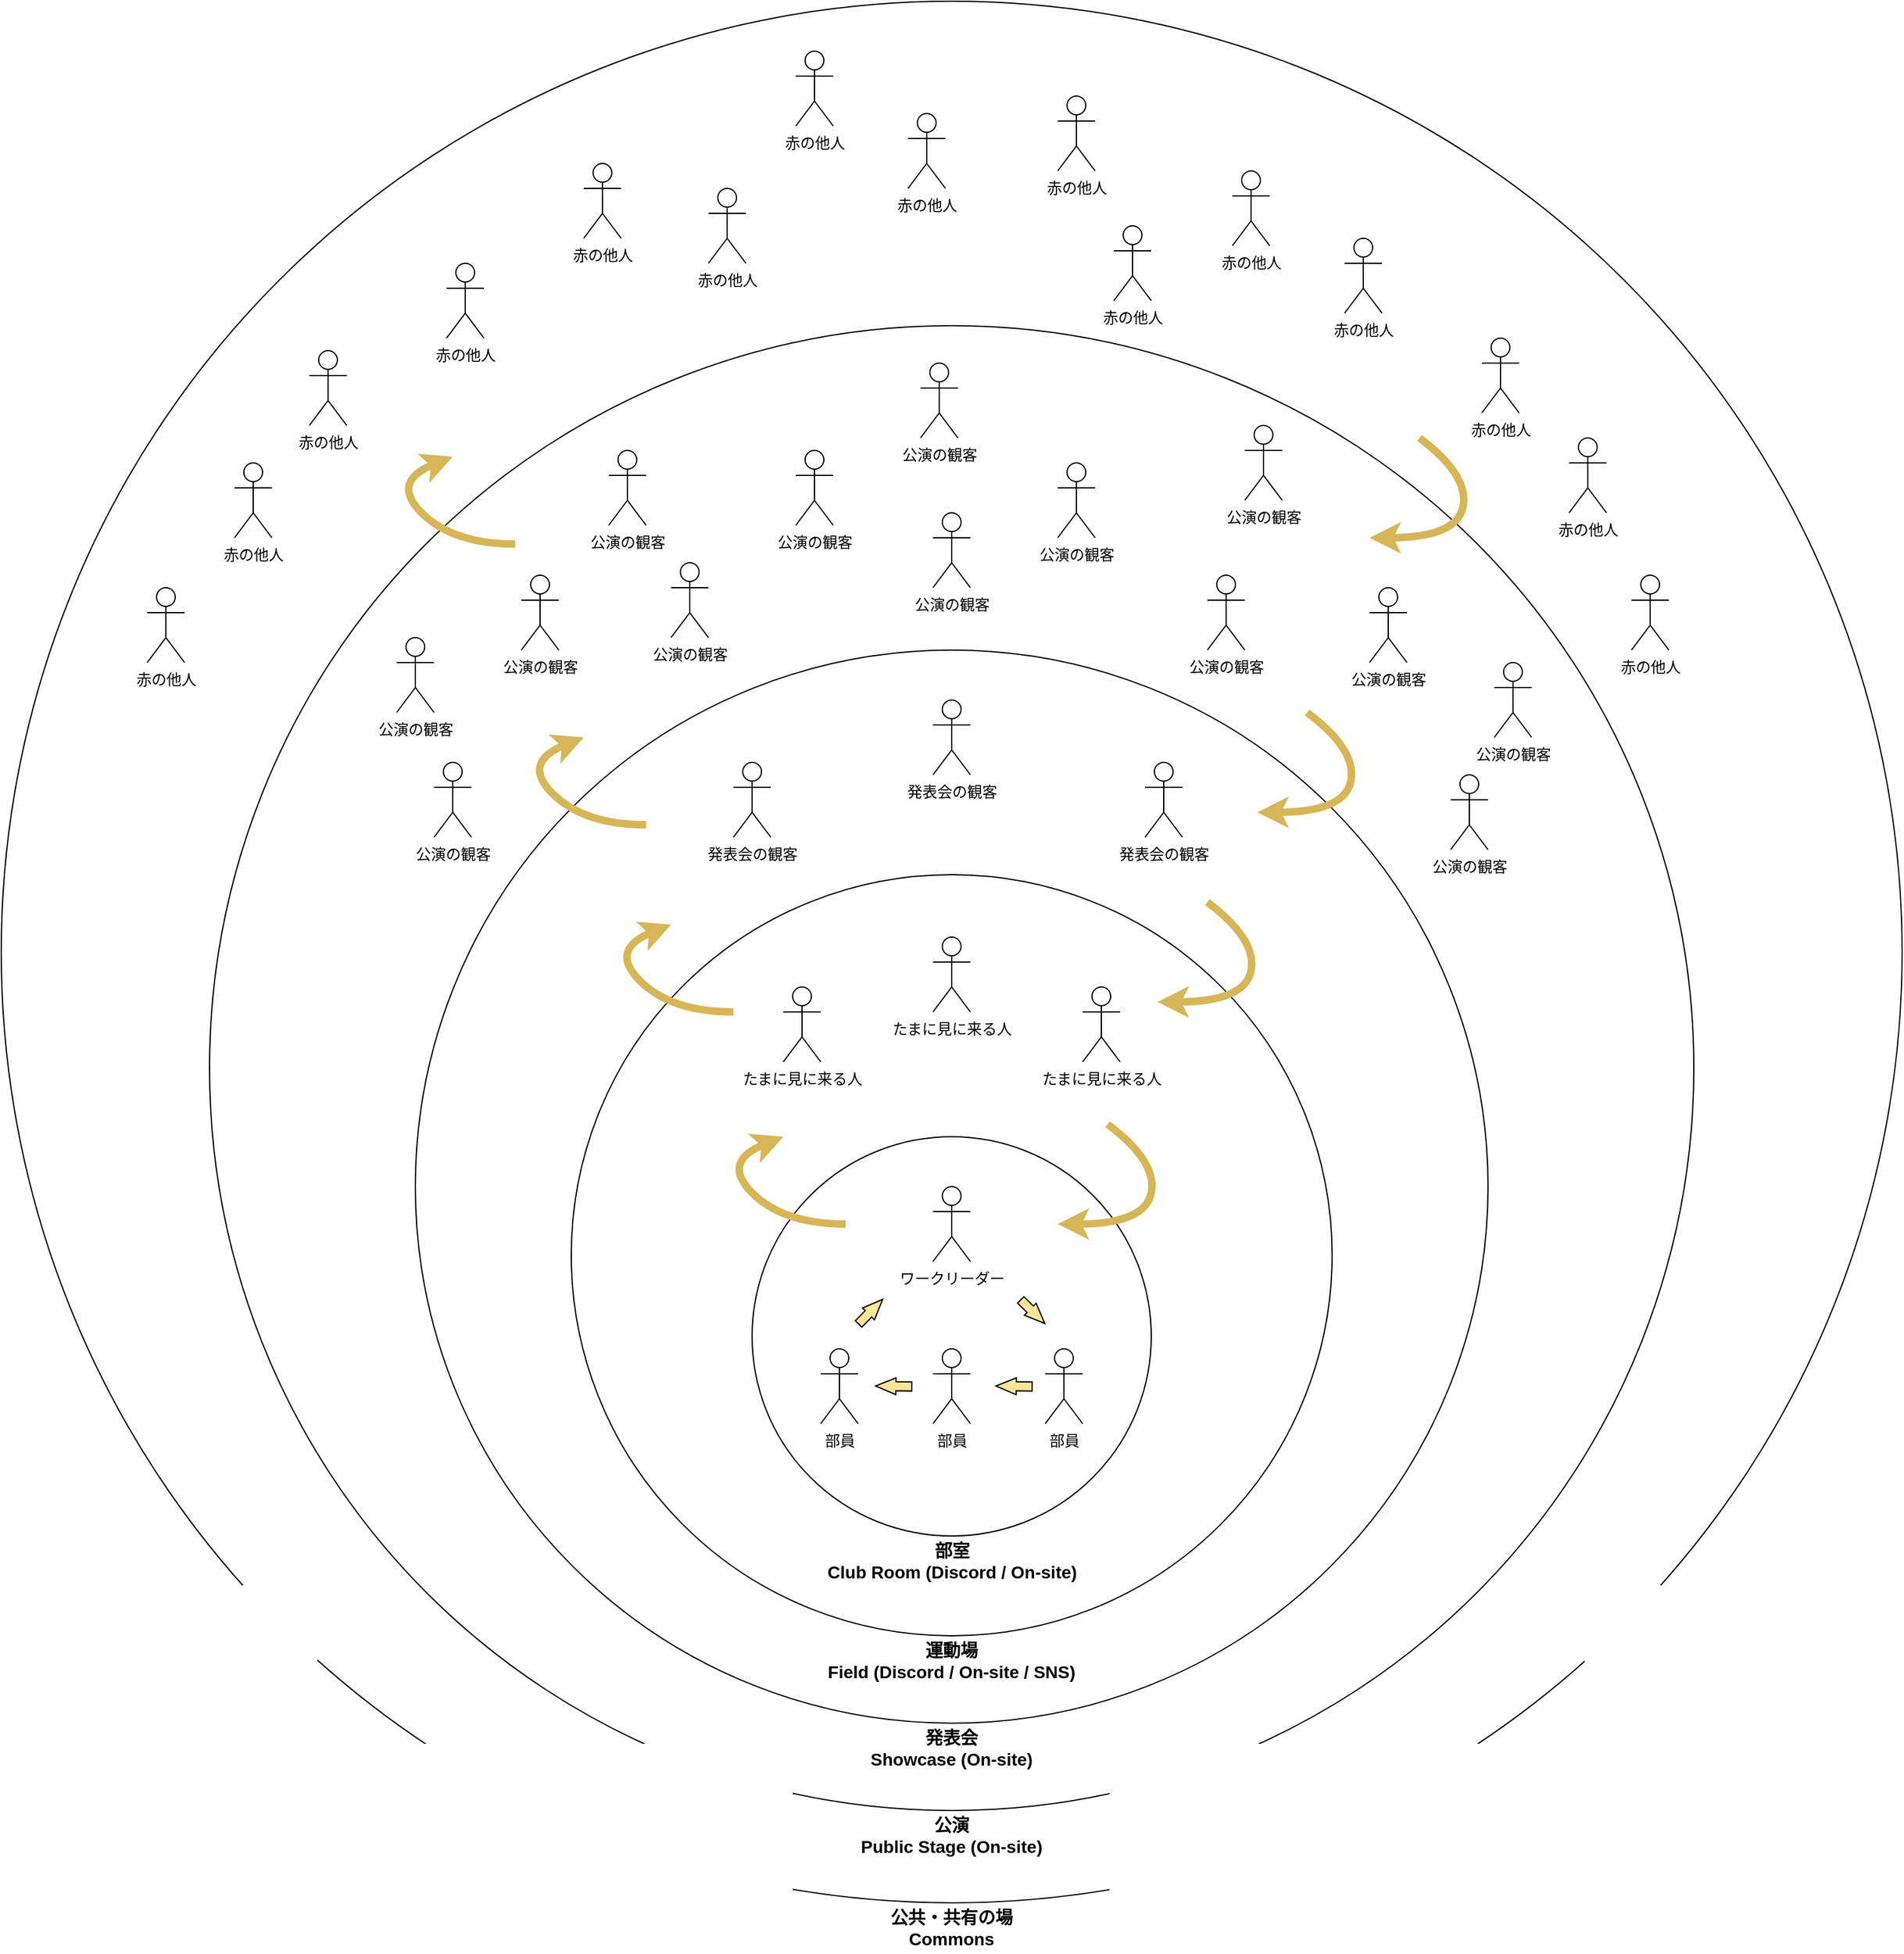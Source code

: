 <mxfile version="26.1.1">
  <diagram name="ver0.1" id="Pc_uCi_k4K4AXSEXuX1n">
    <mxGraphModel grid="1" page="1" gridSize="10" guides="1" tooltips="1" connect="1" arrows="1" fold="1" pageScale="1" pageWidth="827" pageHeight="1169" math="0" shadow="0">
      <root>
        <mxCell id="0" />
        <mxCell id="1" parent="0" />
        <mxCell id="pPu6R8bAcyK3sgMu2mBe-1" value="" style="group;movable=1;resizable=1;rotatable=1;deletable=1;editable=1;locked=0;connectable=1;" connectable="0" vertex="1" parent="1">
          <mxGeometry x="-317" y="-720" width="1524" height="1564" as="geometry" />
        </mxCell>
        <mxCell id="pPu6R8bAcyK3sgMu2mBe-2" value="" style="ellipse;whiteSpace=wrap;html=1;aspect=fixed;movable=1;resizable=1;rotatable=1;deletable=1;editable=1;locked=0;connectable=1;" vertex="1" parent="pPu6R8bAcyK3sgMu2mBe-1">
          <mxGeometry width="1524" height="1524" as="geometry" />
        </mxCell>
        <mxCell id="pPu6R8bAcyK3sgMu2mBe-3" value="" style="ellipse;whiteSpace=wrap;html=1;aspect=fixed;movable=1;resizable=1;rotatable=1;deletable=1;editable=1;locked=0;connectable=1;" vertex="1" parent="pPu6R8bAcyK3sgMu2mBe-1">
          <mxGeometry x="167" y="260" width="1190" height="1190" as="geometry" />
        </mxCell>
        <mxCell id="pPu6R8bAcyK3sgMu2mBe-4" value="" style="ellipse;whiteSpace=wrap;html=1;aspect=fixed;movable=1;resizable=1;rotatable=1;deletable=1;editable=1;locked=0;connectable=1;" vertex="1" parent="pPu6R8bAcyK3sgMu2mBe-1">
          <mxGeometry x="332" y="520" width="860" height="860" as="geometry" />
        </mxCell>
        <mxCell id="pPu6R8bAcyK3sgMu2mBe-5" value="" style="ellipse;whiteSpace=wrap;html=1;aspect=fixed;movable=1;resizable=1;rotatable=1;deletable=1;editable=1;locked=0;connectable=1;" vertex="1" parent="pPu6R8bAcyK3sgMu2mBe-1">
          <mxGeometry x="457" y="700" width="610" height="610" as="geometry" />
        </mxCell>
        <mxCell id="pPu6R8bAcyK3sgMu2mBe-6" value="" style="group;movable=1;resizable=1;rotatable=1;deletable=1;editable=1;locked=0;connectable=1;" connectable="0" vertex="1" parent="pPu6R8bAcyK3sgMu2mBe-1">
          <mxGeometry x="602" y="910" width="320" height="372" as="geometry" />
        </mxCell>
        <mxCell id="pPu6R8bAcyK3sgMu2mBe-7" value="" style="group;movable=1;resizable=1;rotatable=1;deletable=1;editable=1;locked=0;connectable=1;" connectable="0" vertex="1" parent="pPu6R8bAcyK3sgMu2mBe-6">
          <mxGeometry width="320" height="320" as="geometry" />
        </mxCell>
        <mxCell id="pPu6R8bAcyK3sgMu2mBe-8" value="" style="ellipse;whiteSpace=wrap;html=1;aspect=fixed;movable=1;resizable=1;rotatable=1;deletable=1;editable=1;locked=0;connectable=1;" vertex="1" parent="pPu6R8bAcyK3sgMu2mBe-7">
          <mxGeometry width="320" height="320" as="geometry" />
        </mxCell>
        <mxCell id="pPu6R8bAcyK3sgMu2mBe-9" value="部員" style="shape=umlActor;verticalLabelPosition=bottom;verticalAlign=top;html=1;outlineConnect=0;movable=1;resizable=1;rotatable=1;deletable=1;editable=1;locked=0;connectable=1;" vertex="1" parent="pPu6R8bAcyK3sgMu2mBe-7">
          <mxGeometry x="55" y="170" width="30" height="60" as="geometry" />
        </mxCell>
        <mxCell id="pPu6R8bAcyK3sgMu2mBe-10" value="部員" style="shape=umlActor;verticalLabelPosition=bottom;verticalAlign=top;html=1;outlineConnect=0;movable=1;resizable=1;rotatable=1;deletable=1;editable=1;locked=0;connectable=1;" vertex="1" parent="pPu6R8bAcyK3sgMu2mBe-7">
          <mxGeometry x="145" y="170" width="30" height="60" as="geometry" />
        </mxCell>
        <mxCell id="pPu6R8bAcyK3sgMu2mBe-11" value="ワークリーダー" style="shape=umlActor;verticalLabelPosition=bottom;verticalAlign=top;html=1;outlineConnect=0;movable=1;resizable=1;rotatable=1;deletable=1;editable=1;locked=0;connectable=1;" vertex="1" parent="pPu6R8bAcyK3sgMu2mBe-7">
          <mxGeometry x="145" y="40" width="30" height="60" as="geometry" />
        </mxCell>
        <mxCell id="pPu6R8bAcyK3sgMu2mBe-12" value="部員" style="shape=umlActor;verticalLabelPosition=bottom;verticalAlign=top;html=1;outlineConnect=0;movable=1;resizable=1;rotatable=1;deletable=1;editable=1;locked=0;connectable=1;" vertex="1" parent="pPu6R8bAcyK3sgMu2mBe-7">
          <mxGeometry x="235" y="170" width="30" height="60" as="geometry" />
        </mxCell>
        <mxCell id="pPu6R8bAcyK3sgMu2mBe-13" value="" style="shape=flexArrow;endArrow=classic;html=1;rounded=0;fillColor=#FFE599;width=7.273;endSize=5.091;endWidth=5.197;movable=1;resizable=1;rotatable=1;deletable=1;editable=1;locked=0;connectable=1;" edge="1" parent="pPu6R8bAcyK3sgMu2mBe-7">
          <mxGeometry width="50" height="50" relative="1" as="geometry">
            <mxPoint x="225" y="200.21" as="sourcePoint" />
            <mxPoint x="195" y="199.78" as="targetPoint" />
          </mxGeometry>
        </mxCell>
        <mxCell id="pPu6R8bAcyK3sgMu2mBe-14" value="" style="shape=flexArrow;endArrow=classic;html=1;rounded=0;fillColor=#FFE599;width=7.273;endSize=5.091;endWidth=5.197;movable=1;resizable=1;rotatable=1;deletable=1;editable=1;locked=0;connectable=1;" edge="1" parent="pPu6R8bAcyK3sgMu2mBe-7">
          <mxGeometry width="50" height="50" relative="1" as="geometry">
            <mxPoint x="128.5" y="200.18" as="sourcePoint" />
            <mxPoint x="98.5" y="199.75" as="targetPoint" />
          </mxGeometry>
        </mxCell>
        <mxCell id="pPu6R8bAcyK3sgMu2mBe-15" value="" style="shape=flexArrow;endArrow=classic;html=1;rounded=0;fillColor=#FFE599;width=7.273;endSize=5.091;endWidth=5.197;movable=1;resizable=1;rotatable=1;deletable=1;editable=1;locked=0;connectable=1;" edge="1" parent="pPu6R8bAcyK3sgMu2mBe-7">
          <mxGeometry width="50" height="50" relative="1" as="geometry">
            <mxPoint x="85" y="150.43" as="sourcePoint" />
            <mxPoint x="105" y="130" as="targetPoint" />
          </mxGeometry>
        </mxCell>
        <mxCell id="pPu6R8bAcyK3sgMu2mBe-16" value="" style="shape=flexArrow;endArrow=classic;html=1;rounded=0;fillColor=#FFE599;width=7.273;endSize=5.091;endWidth=5.197;movable=1;resizable=1;rotatable=1;deletable=1;editable=1;locked=0;connectable=1;" edge="1" parent="pPu6R8bAcyK3sgMu2mBe-7">
          <mxGeometry width="50" height="50" relative="1" as="geometry">
            <mxPoint x="215" y="130.43" as="sourcePoint" />
            <mxPoint x="235" y="150" as="targetPoint" />
          </mxGeometry>
        </mxCell>
        <mxCell id="pPu6R8bAcyK3sgMu2mBe-17" value="&lt;span style=&quot;font-size: 14px;&quot;&gt;&lt;b&gt;部室&lt;br&gt;Club Room (Discord / On-site)&lt;/b&gt;&lt;/span&gt;" style="text;html=1;align=center;verticalAlign=middle;whiteSpace=wrap;rounded=0;movable=1;resizable=1;rotatable=1;deletable=1;editable=1;locked=0;connectable=1;" vertex="1" parent="pPu6R8bAcyK3sgMu2mBe-6">
          <mxGeometry x="50.63" y="320" width="218.75" height="40" as="geometry" />
        </mxCell>
        <mxCell id="pPu6R8bAcyK3sgMu2mBe-18" value="たまに見に来る人" style="shape=umlActor;verticalLabelPosition=bottom;verticalAlign=top;html=1;outlineConnect=0;movable=1;resizable=1;rotatable=1;deletable=1;editable=1;locked=0;connectable=1;" vertex="1" parent="pPu6R8bAcyK3sgMu2mBe-1">
          <mxGeometry x="747" y="750" width="30" height="60" as="geometry" />
        </mxCell>
        <mxCell id="pPu6R8bAcyK3sgMu2mBe-19" value="たまに見に来る人" style="shape=umlActor;verticalLabelPosition=bottom;verticalAlign=top;html=1;outlineConnect=0;movable=1;resizable=1;rotatable=1;deletable=1;editable=1;locked=0;connectable=1;" vertex="1" parent="pPu6R8bAcyK3sgMu2mBe-1">
          <mxGeometry x="627" y="790" width="30" height="60" as="geometry" />
        </mxCell>
        <mxCell id="pPu6R8bAcyK3sgMu2mBe-20" value="たまに見に来る人" style="shape=umlActor;verticalLabelPosition=bottom;verticalAlign=top;html=1;outlineConnect=0;movable=1;resizable=1;rotatable=1;deletable=1;editable=1;locked=0;connectable=1;" vertex="1" parent="pPu6R8bAcyK3sgMu2mBe-1">
          <mxGeometry x="867" y="790" width="30" height="60" as="geometry" />
        </mxCell>
        <mxCell id="pPu6R8bAcyK3sgMu2mBe-21" value="" style="curved=1;endArrow=classic;html=1;rounded=0;fillColor=#fff2cc;strokeColor=#d6b656;strokeWidth=6;movable=1;resizable=1;rotatable=1;deletable=1;editable=1;locked=0;connectable=1;" edge="1" parent="pPu6R8bAcyK3sgMu2mBe-1">
          <mxGeometry width="50" height="50" relative="1" as="geometry">
            <mxPoint x="677" y="980" as="sourcePoint" />
            <mxPoint x="627" y="910" as="targetPoint" />
            <Array as="points">
              <mxPoint x="627" y="980" />
              <mxPoint x="577" y="930" />
            </Array>
          </mxGeometry>
        </mxCell>
        <mxCell id="pPu6R8bAcyK3sgMu2mBe-22" value="" style="curved=1;endArrow=classic;html=1;rounded=0;strokeColor=#d6b656;strokeWidth=6;fillColor=#fff2cc;movable=1;resizable=1;rotatable=1;deletable=1;editable=1;locked=0;connectable=1;" edge="1" parent="pPu6R8bAcyK3sgMu2mBe-1">
          <mxGeometry width="50" height="50" relative="1" as="geometry">
            <mxPoint x="887" y="900" as="sourcePoint" />
            <mxPoint x="847" y="980" as="targetPoint" />
            <Array as="points">
              <mxPoint x="927" y="930" />
              <mxPoint x="917" y="980" />
            </Array>
          </mxGeometry>
        </mxCell>
        <mxCell id="pPu6R8bAcyK3sgMu2mBe-23" value="&lt;span style=&quot;font-size: 14px;&quot;&gt;&lt;b&gt;運動場&lt;/b&gt;&lt;/span&gt;&lt;br&gt;&lt;span style=&quot;font-size: 14px;&quot;&gt;&lt;b&gt;Field&lt;/b&gt;&lt;/span&gt;&lt;b style=&quot;font-size: 14px;&quot;&gt;&amp;nbsp;(Discord / On-site&lt;/b&gt;&lt;b style=&quot;font-size: 14px;&quot;&gt;&amp;nbsp;/ SNS&lt;/b&gt;&lt;b style=&quot;font-size: 14px;&quot;&gt;)&lt;/b&gt;" style="text;html=1;align=center;verticalAlign=middle;whiteSpace=wrap;rounded=0;movable=1;resizable=1;rotatable=1;deletable=1;editable=1;locked=0;connectable=1;" vertex="1" parent="pPu6R8bAcyK3sgMu2mBe-1">
          <mxGeometry x="661.06" y="1310" width="201.87" height="40" as="geometry" />
        </mxCell>
        <mxCell id="pPu6R8bAcyK3sgMu2mBe-24" value="発表会の観客" style="shape=umlActor;verticalLabelPosition=bottom;verticalAlign=top;html=1;outlineConnect=0;movable=1;resizable=1;rotatable=1;deletable=1;editable=1;locked=0;connectable=1;" vertex="1" parent="pPu6R8bAcyK3sgMu2mBe-1">
          <mxGeometry x="587" y="610" width="30" height="60" as="geometry" />
        </mxCell>
        <mxCell id="pPu6R8bAcyK3sgMu2mBe-25" value="発表会の観客" style="shape=umlActor;verticalLabelPosition=bottom;verticalAlign=top;html=1;outlineConnect=0;movable=1;resizable=1;rotatable=1;deletable=1;editable=1;locked=0;connectable=1;" vertex="1" parent="pPu6R8bAcyK3sgMu2mBe-1">
          <mxGeometry x="747" y="560" width="30" height="60" as="geometry" />
        </mxCell>
        <mxCell id="pPu6R8bAcyK3sgMu2mBe-26" value="発表会の観客" style="shape=umlActor;verticalLabelPosition=bottom;verticalAlign=top;html=1;outlineConnect=0;movable=1;resizable=1;rotatable=1;deletable=1;editable=1;locked=0;connectable=1;" vertex="1" parent="pPu6R8bAcyK3sgMu2mBe-1">
          <mxGeometry x="917" y="610" width="30" height="60" as="geometry" />
        </mxCell>
        <mxCell id="pPu6R8bAcyK3sgMu2mBe-27" value="" style="curved=1;endArrow=classic;html=1;rounded=0;fillColor=#fff2cc;strokeColor=#d6b656;strokeWidth=6;movable=1;resizable=1;rotatable=1;deletable=1;editable=1;locked=0;connectable=1;" edge="1" parent="pPu6R8bAcyK3sgMu2mBe-1">
          <mxGeometry width="50" height="50" relative="1" as="geometry">
            <mxPoint x="587" y="810" as="sourcePoint" />
            <mxPoint x="537" y="740" as="targetPoint" />
            <Array as="points">
              <mxPoint x="537" y="810" />
              <mxPoint x="487" y="760" />
            </Array>
          </mxGeometry>
        </mxCell>
        <mxCell id="pPu6R8bAcyK3sgMu2mBe-28" value="" style="curved=1;endArrow=classic;html=1;rounded=0;strokeColor=#d6b656;strokeWidth=6;fillColor=#fff2cc;movable=1;resizable=1;rotatable=1;deletable=1;editable=1;locked=0;connectable=1;" edge="1" parent="pPu6R8bAcyK3sgMu2mBe-1">
          <mxGeometry width="50" height="50" relative="1" as="geometry">
            <mxPoint x="967" y="722" as="sourcePoint" />
            <mxPoint x="927" y="802" as="targetPoint" />
            <Array as="points">
              <mxPoint x="1007" y="752" />
              <mxPoint x="997" y="802" />
            </Array>
          </mxGeometry>
        </mxCell>
        <mxCell id="pPu6R8bAcyK3sgMu2mBe-29" value="&lt;span style=&quot;font-size: 14px;&quot;&gt;&lt;b&gt;発表会&lt;/b&gt;&lt;/span&gt;&lt;br&gt;&lt;span style=&quot;font-size: 14px;&quot;&gt;&lt;b&gt;Showcase&lt;/b&gt;&lt;/span&gt;&lt;b style=&quot;font-size: 14px;&quot;&gt;&amp;nbsp;(On-site&lt;/b&gt;&lt;b style=&quot;font-size: 14px;&quot;&gt;)&lt;/b&gt;" style="text;html=1;align=center;verticalAlign=middle;whiteSpace=wrap;rounded=0;movable=1;resizable=1;rotatable=1;deletable=1;editable=1;locked=0;connectable=1;" vertex="1" parent="pPu6R8bAcyK3sgMu2mBe-1">
          <mxGeometry x="661.06" y="1380" width="201.87" height="40" as="geometry" />
        </mxCell>
        <mxCell id="pPu6R8bAcyK3sgMu2mBe-30" value="公演の観客" style="shape=umlActor;verticalLabelPosition=bottom;verticalAlign=top;html=1;outlineConnect=0;movable=1;resizable=1;rotatable=1;deletable=1;editable=1;locked=0;connectable=1;" vertex="1" parent="pPu6R8bAcyK3sgMu2mBe-1">
          <mxGeometry x="537" y="450" width="30" height="60" as="geometry" />
        </mxCell>
        <mxCell id="pPu6R8bAcyK3sgMu2mBe-31" value="公演の観客" style="shape=umlActor;verticalLabelPosition=bottom;verticalAlign=top;html=1;outlineConnect=0;movable=1;resizable=1;rotatable=1;deletable=1;editable=1;locked=0;connectable=1;" vertex="1" parent="pPu6R8bAcyK3sgMu2mBe-1">
          <mxGeometry x="637" y="360" width="30" height="60" as="geometry" />
        </mxCell>
        <mxCell id="pPu6R8bAcyK3sgMu2mBe-32" value="公演の観客" style="shape=umlActor;verticalLabelPosition=bottom;verticalAlign=top;html=1;outlineConnect=0;movable=1;resizable=1;rotatable=1;deletable=1;editable=1;locked=0;connectable=1;" vertex="1" parent="pPu6R8bAcyK3sgMu2mBe-1">
          <mxGeometry x="487" y="360" width="30" height="60" as="geometry" />
        </mxCell>
        <mxCell id="pPu6R8bAcyK3sgMu2mBe-33" value="公演の観客" style="shape=umlActor;verticalLabelPosition=bottom;verticalAlign=top;html=1;outlineConnect=0;movable=1;resizable=1;rotatable=1;deletable=1;editable=1;locked=0;connectable=1;" vertex="1" parent="pPu6R8bAcyK3sgMu2mBe-1">
          <mxGeometry x="997" y="340" width="30" height="60" as="geometry" />
        </mxCell>
        <mxCell id="pPu6R8bAcyK3sgMu2mBe-34" value="公演の観客" style="shape=umlActor;verticalLabelPosition=bottom;verticalAlign=top;html=1;outlineConnect=0;movable=1;resizable=1;rotatable=1;deletable=1;editable=1;locked=0;connectable=1;" vertex="1" parent="pPu6R8bAcyK3sgMu2mBe-1">
          <mxGeometry x="967" y="460" width="30" height="60" as="geometry" />
        </mxCell>
        <mxCell id="pPu6R8bAcyK3sgMu2mBe-35" value="公演の観客" style="shape=umlActor;verticalLabelPosition=bottom;verticalAlign=top;html=1;outlineConnect=0;movable=1;resizable=1;rotatable=1;deletable=1;editable=1;locked=0;connectable=1;" vertex="1" parent="pPu6R8bAcyK3sgMu2mBe-1">
          <mxGeometry x="747" y="410" width="30" height="60" as="geometry" />
        </mxCell>
        <mxCell id="pPu6R8bAcyK3sgMu2mBe-36" value="公演の観客" style="shape=umlActor;verticalLabelPosition=bottom;verticalAlign=top;html=1;outlineConnect=0;movable=1;resizable=1;rotatable=1;deletable=1;editable=1;locked=0;connectable=1;" vertex="1" parent="pPu6R8bAcyK3sgMu2mBe-1">
          <mxGeometry x="847" y="370" width="30" height="60" as="geometry" />
        </mxCell>
        <mxCell id="pPu6R8bAcyK3sgMu2mBe-37" value="公演の観客" style="shape=umlActor;verticalLabelPosition=bottom;verticalAlign=top;html=1;outlineConnect=0;movable=1;resizable=1;rotatable=1;deletable=1;editable=1;locked=0;connectable=1;" vertex="1" parent="pPu6R8bAcyK3sgMu2mBe-1">
          <mxGeometry x="417" y="460" width="30" height="60" as="geometry" />
        </mxCell>
        <mxCell id="pPu6R8bAcyK3sgMu2mBe-38" value="公演の観客" style="shape=umlActor;verticalLabelPosition=bottom;verticalAlign=top;html=1;outlineConnect=0;movable=1;resizable=1;rotatable=1;deletable=1;editable=1;locked=0;connectable=1;" vertex="1" parent="pPu6R8bAcyK3sgMu2mBe-1">
          <mxGeometry x="1097" y="470" width="30" height="60" as="geometry" />
        </mxCell>
        <mxCell id="pPu6R8bAcyK3sgMu2mBe-39" value="公演の観客" style="shape=umlActor;verticalLabelPosition=bottom;verticalAlign=top;html=1;outlineConnect=0;movable=1;resizable=1;rotatable=1;deletable=1;editable=1;locked=0;connectable=1;" vertex="1" parent="pPu6R8bAcyK3sgMu2mBe-1">
          <mxGeometry x="737" y="290" width="30" height="60" as="geometry" />
        </mxCell>
        <mxCell id="pPu6R8bAcyK3sgMu2mBe-40" value="公演の観客" style="shape=umlActor;verticalLabelPosition=bottom;verticalAlign=top;html=1;outlineConnect=0;movable=1;resizable=1;rotatable=1;deletable=1;editable=1;locked=0;connectable=1;" vertex="1" parent="pPu6R8bAcyK3sgMu2mBe-1">
          <mxGeometry x="1162" y="620" width="30" height="60" as="geometry" />
        </mxCell>
        <mxCell id="pPu6R8bAcyK3sgMu2mBe-41" value="公演の観客" style="shape=umlActor;verticalLabelPosition=bottom;verticalAlign=top;html=1;outlineConnect=0;movable=1;resizable=1;rotatable=1;deletable=1;editable=1;locked=0;connectable=1;" vertex="1" parent="pPu6R8bAcyK3sgMu2mBe-1">
          <mxGeometry x="317" y="510" width="30" height="60" as="geometry" />
        </mxCell>
        <mxCell id="pPu6R8bAcyK3sgMu2mBe-42" value="公演の観客" style="shape=umlActor;verticalLabelPosition=bottom;verticalAlign=top;html=1;outlineConnect=0;movable=1;resizable=1;rotatable=1;deletable=1;editable=1;locked=0;connectable=1;" vertex="1" parent="pPu6R8bAcyK3sgMu2mBe-1">
          <mxGeometry x="347" y="610" width="30" height="60" as="geometry" />
        </mxCell>
        <mxCell id="pPu6R8bAcyK3sgMu2mBe-43" value="公演の観客" style="shape=umlActor;verticalLabelPosition=bottom;verticalAlign=top;html=1;outlineConnect=0;movable=1;resizable=1;rotatable=1;deletable=1;editable=1;locked=0;connectable=1;" vertex="1" parent="pPu6R8bAcyK3sgMu2mBe-1">
          <mxGeometry x="1197" y="530" width="30" height="60" as="geometry" />
        </mxCell>
        <mxCell id="pPu6R8bAcyK3sgMu2mBe-44" value="" style="curved=1;endArrow=classic;html=1;rounded=0;fillColor=#fff2cc;strokeColor=#d6b656;strokeWidth=6;movable=1;resizable=1;rotatable=1;deletable=1;editable=1;locked=0;connectable=1;" edge="1" parent="pPu6R8bAcyK3sgMu2mBe-1">
          <mxGeometry width="50" height="50" relative="1" as="geometry">
            <mxPoint x="517" y="660" as="sourcePoint" />
            <mxPoint x="467" y="590" as="targetPoint" />
            <Array as="points">
              <mxPoint x="467" y="660" />
              <mxPoint x="417" y="610" />
            </Array>
          </mxGeometry>
        </mxCell>
        <mxCell id="pPu6R8bAcyK3sgMu2mBe-45" value="" style="curved=1;endArrow=classic;html=1;rounded=0;strokeColor=#d6b656;strokeWidth=6;fillColor=#fff2cc;movable=1;resizable=1;rotatable=1;deletable=1;editable=1;locked=0;connectable=1;" edge="1" parent="pPu6R8bAcyK3sgMu2mBe-1">
          <mxGeometry width="50" height="50" relative="1" as="geometry">
            <mxPoint x="1047" y="570" as="sourcePoint" />
            <mxPoint x="1007" y="650" as="targetPoint" />
            <Array as="points">
              <mxPoint x="1087" y="600" />
              <mxPoint x="1077" y="650" />
            </Array>
          </mxGeometry>
        </mxCell>
        <mxCell id="pPu6R8bAcyK3sgMu2mBe-46" value="&lt;span style=&quot;font-size: 14px;&quot;&gt;&lt;b&gt;公演&lt;/b&gt;&lt;/span&gt;&lt;br&gt;&lt;span style=&quot;font-size: 14px;&quot;&gt;&lt;b&gt;Public Stage&lt;/b&gt;&lt;/span&gt;&lt;b style=&quot;font-size: 14px;&quot;&gt;&amp;nbsp;(On-site&lt;/b&gt;&lt;b style=&quot;font-size: 14px;&quot;&gt;)&lt;/b&gt;" style="text;html=1;align=center;verticalAlign=middle;whiteSpace=wrap;rounded=0;movable=1;resizable=1;rotatable=1;deletable=1;editable=1;locked=0;connectable=1;" vertex="1" parent="pPu6R8bAcyK3sgMu2mBe-1">
          <mxGeometry x="661.06" y="1450" width="201.87" height="40" as="geometry" />
        </mxCell>
        <mxCell id="pPu6R8bAcyK3sgMu2mBe-47" value="赤の他人" style="shape=umlActor;verticalLabelPosition=bottom;verticalAlign=top;html=1;outlineConnect=0;movable=1;resizable=1;rotatable=1;deletable=1;editable=1;locked=0;connectable=1;" vertex="1" parent="pPu6R8bAcyK3sgMu2mBe-1">
          <mxGeometry x="357" y="210" width="30" height="60" as="geometry" />
        </mxCell>
        <mxCell id="pPu6R8bAcyK3sgMu2mBe-48" value="赤の他人" style="shape=umlActor;verticalLabelPosition=bottom;verticalAlign=top;html=1;outlineConnect=0;movable=1;resizable=1;rotatable=1;deletable=1;editable=1;locked=0;connectable=1;" vertex="1" parent="pPu6R8bAcyK3sgMu2mBe-1">
          <mxGeometry x="467" y="130" width="30" height="60" as="geometry" />
        </mxCell>
        <mxCell id="pPu6R8bAcyK3sgMu2mBe-49" value="赤の他人" style="shape=umlActor;verticalLabelPosition=bottom;verticalAlign=top;html=1;outlineConnect=0;movable=1;resizable=1;rotatable=1;deletable=1;editable=1;locked=0;connectable=1;" vertex="1" parent="pPu6R8bAcyK3sgMu2mBe-1">
          <mxGeometry x="567" y="150" width="30" height="60" as="geometry" />
        </mxCell>
        <mxCell id="pPu6R8bAcyK3sgMu2mBe-50" value="赤の他人" style="shape=umlActor;verticalLabelPosition=bottom;verticalAlign=top;html=1;outlineConnect=0;movable=1;resizable=1;rotatable=1;deletable=1;editable=1;locked=0;connectable=1;" vertex="1" parent="pPu6R8bAcyK3sgMu2mBe-1">
          <mxGeometry x="727" y="90" width="30" height="60" as="geometry" />
        </mxCell>
        <mxCell id="pPu6R8bAcyK3sgMu2mBe-51" value="赤の他人" style="shape=umlActor;verticalLabelPosition=bottom;verticalAlign=top;html=1;outlineConnect=0;movable=1;resizable=1;rotatable=1;deletable=1;editable=1;locked=0;connectable=1;" vertex="1" parent="pPu6R8bAcyK3sgMu2mBe-1">
          <mxGeometry x="847" y="76" width="30" height="60" as="geometry" />
        </mxCell>
        <mxCell id="pPu6R8bAcyK3sgMu2mBe-52" value="赤の他人" style="shape=umlActor;verticalLabelPosition=bottom;verticalAlign=top;html=1;outlineConnect=0;movable=1;resizable=1;rotatable=1;deletable=1;editable=1;locked=0;connectable=1;" vertex="1" parent="pPu6R8bAcyK3sgMu2mBe-1">
          <mxGeometry x="987" y="136" width="30" height="60" as="geometry" />
        </mxCell>
        <mxCell id="pPu6R8bAcyK3sgMu2mBe-53" value="赤の他人" style="shape=umlActor;verticalLabelPosition=bottom;verticalAlign=top;html=1;outlineConnect=0;movable=1;resizable=1;rotatable=1;deletable=1;editable=1;locked=0;connectable=1;" vertex="1" parent="pPu6R8bAcyK3sgMu2mBe-1">
          <mxGeometry x="1077" y="190" width="30" height="60" as="geometry" />
        </mxCell>
        <mxCell id="pPu6R8bAcyK3sgMu2mBe-54" value="赤の他人" style="shape=umlActor;verticalLabelPosition=bottom;verticalAlign=top;html=1;outlineConnect=0;movable=1;resizable=1;rotatable=1;deletable=1;editable=1;locked=0;connectable=1;" vertex="1" parent="pPu6R8bAcyK3sgMu2mBe-1">
          <mxGeometry x="1187" y="270" width="30" height="60" as="geometry" />
        </mxCell>
        <mxCell id="pPu6R8bAcyK3sgMu2mBe-55" value="赤の他人" style="shape=umlActor;verticalLabelPosition=bottom;verticalAlign=top;html=1;outlineConnect=0;movable=1;resizable=1;rotatable=1;deletable=1;editable=1;locked=0;connectable=1;" vertex="1" parent="pPu6R8bAcyK3sgMu2mBe-1">
          <mxGeometry x="1257" y="350" width="30" height="60" as="geometry" />
        </mxCell>
        <mxCell id="pPu6R8bAcyK3sgMu2mBe-56" value="赤の他人" style="shape=umlActor;verticalLabelPosition=bottom;verticalAlign=top;html=1;outlineConnect=0;movable=1;resizable=1;rotatable=1;deletable=1;editable=1;locked=0;connectable=1;" vertex="1" parent="pPu6R8bAcyK3sgMu2mBe-1">
          <mxGeometry x="247" y="280" width="30" height="60" as="geometry" />
        </mxCell>
        <mxCell id="pPu6R8bAcyK3sgMu2mBe-57" value="赤の他人" style="shape=umlActor;verticalLabelPosition=bottom;verticalAlign=top;html=1;outlineConnect=0;movable=1;resizable=1;rotatable=1;deletable=1;editable=1;locked=0;connectable=1;" vertex="1" parent="pPu6R8bAcyK3sgMu2mBe-1">
          <mxGeometry x="187" y="370" width="30" height="60" as="geometry" />
        </mxCell>
        <mxCell id="pPu6R8bAcyK3sgMu2mBe-58" value="赤の他人" style="shape=umlActor;verticalLabelPosition=bottom;verticalAlign=top;html=1;outlineConnect=0;movable=1;resizable=1;rotatable=1;deletable=1;editable=1;locked=0;connectable=1;" vertex="1" parent="pPu6R8bAcyK3sgMu2mBe-1">
          <mxGeometry x="117" y="470" width="30" height="60" as="geometry" />
        </mxCell>
        <mxCell id="pPu6R8bAcyK3sgMu2mBe-59" value="赤の他人" style="shape=umlActor;verticalLabelPosition=bottom;verticalAlign=top;html=1;outlineConnect=0;movable=1;resizable=1;rotatable=1;deletable=1;editable=1;locked=0;connectable=1;" vertex="1" parent="pPu6R8bAcyK3sgMu2mBe-1">
          <mxGeometry x="1307" y="460" width="30" height="60" as="geometry" />
        </mxCell>
        <mxCell id="pPu6R8bAcyK3sgMu2mBe-60" value="赤の他人" style="shape=umlActor;verticalLabelPosition=bottom;verticalAlign=top;html=1;outlineConnect=0;movable=1;resizable=1;rotatable=1;deletable=1;editable=1;locked=0;connectable=1;" vertex="1" parent="pPu6R8bAcyK3sgMu2mBe-1">
          <mxGeometry x="892" y="180" width="30" height="60" as="geometry" />
        </mxCell>
        <mxCell id="pPu6R8bAcyK3sgMu2mBe-61" value="赤の他人" style="shape=umlActor;verticalLabelPosition=bottom;verticalAlign=top;html=1;outlineConnect=0;movable=1;resizable=1;rotatable=1;deletable=1;editable=1;locked=0;connectable=1;" vertex="1" parent="pPu6R8bAcyK3sgMu2mBe-1">
          <mxGeometry x="637" y="40" width="30" height="60" as="geometry" />
        </mxCell>
        <mxCell id="pPu6R8bAcyK3sgMu2mBe-62" value="&lt;span style=&quot;font-size: 14px;&quot;&gt;&lt;b&gt;公共・共有の場&lt;/b&gt;&lt;/span&gt;&lt;br&gt;&lt;span style=&quot;font-size: 14px;&quot;&gt;&lt;b&gt;Commons&lt;/b&gt;&lt;/span&gt;" style="text;html=1;align=center;verticalAlign=middle;whiteSpace=wrap;rounded=0;movable=1;resizable=1;rotatable=1;deletable=1;editable=1;locked=0;connectable=1;" vertex="1" parent="pPu6R8bAcyK3sgMu2mBe-1">
          <mxGeometry x="661.07" y="1524" width="201.87" height="40" as="geometry" />
        </mxCell>
        <mxCell id="pPu6R8bAcyK3sgMu2mBe-63" value="" style="curved=1;endArrow=classic;html=1;rounded=0;fillColor=#fff2cc;strokeColor=#d6b656;strokeWidth=6;movable=1;resizable=1;rotatable=1;deletable=1;editable=1;locked=0;connectable=1;" edge="1" parent="pPu6R8bAcyK3sgMu2mBe-1">
          <mxGeometry width="50" height="50" relative="1" as="geometry">
            <mxPoint x="412" y="435" as="sourcePoint" />
            <mxPoint x="362" y="365" as="targetPoint" />
            <Array as="points">
              <mxPoint x="362" y="435" />
              <mxPoint x="312" y="385" />
            </Array>
          </mxGeometry>
        </mxCell>
        <mxCell id="pPu6R8bAcyK3sgMu2mBe-64" value="" style="curved=1;endArrow=classic;html=1;rounded=0;strokeColor=#d6b656;strokeWidth=6;fillColor=#fff2cc;movable=1;resizable=1;rotatable=1;deletable=1;editable=1;locked=0;connectable=1;" edge="1" parent="pPu6R8bAcyK3sgMu2mBe-1">
          <mxGeometry width="50" height="50" relative="1" as="geometry">
            <mxPoint x="1137" y="350" as="sourcePoint" />
            <mxPoint x="1097" y="430" as="targetPoint" />
            <Array as="points">
              <mxPoint x="1177" y="380" />
              <mxPoint x="1167" y="430" />
            </Array>
          </mxGeometry>
        </mxCell>
      </root>
    </mxGraphModel>
  </diagram>
</mxfile>
